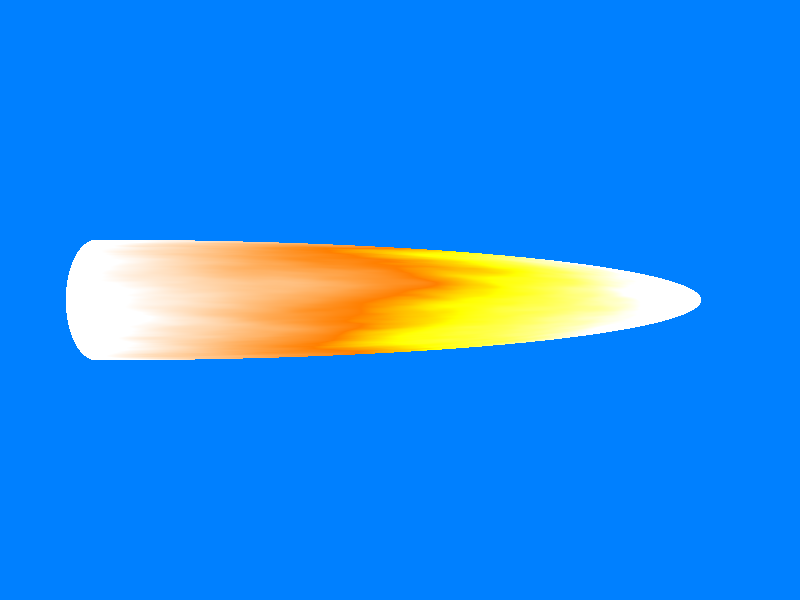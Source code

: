 difference {
  sphere {
    0,1
  }
  plane {
    x,0
  }
  pigment {     
    gradient x
    color_map {
      [ 0.0  color rgbt<1.00,1,1,1>]
      [ 0.2  color rgbt<1.00,1,1,1>]
      [ 0.5  color rgbt<1.00,0.5,0,0.5>]
      [ 0.6  color rgbt<1.00,1,0,0.25>]
      [ 0.8  color rgbt<1.00,1,1,0>]
      [ 1.0  color rgbt<1.00,1,1,0>]
    } // color_map
    scale 1.2
    translate -x*(0.21-clock*5)
    turbulence 0.21
    translate -x*clock*5
  } 
  scale <10,1,1>
  translate -5*x
  finish {ambient 1 diffuse 0}
}         

background {rgb <0,0.5,1>}

camera {
  location <0,0,-5>*2
  look_at 0
}

light_source {
  <20,20,-20>*100
  color rgb 1.5
}

   